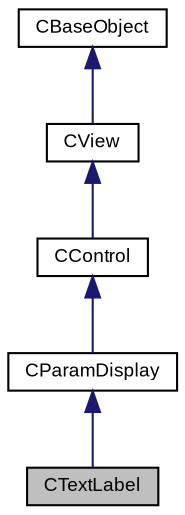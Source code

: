 digraph G
{
  bgcolor="transparent";
  edge [fontname="Arial",fontsize="9",labelfontname="Arial",labelfontsize="9"];
  node [fontname="Arial",fontsize="9",shape=record];
  Node1 [label="CTextLabel",height=0.2,width=0.4,color="black", fillcolor="grey75", style="filled" fontcolor="black"];
  Node2 -> Node1 [dir=back,color="midnightblue",fontsize="9",style="solid",fontname="Arial"];
  Node2 [label="CParamDisplay",height=0.2,width=0.4,color="black",URL="$class_c_param_display.html",tooltip="a parameter display"];
  Node3 -> Node2 [dir=back,color="midnightblue",fontsize="9",style="solid",fontname="Arial"];
  Node3 [label="CControl",height=0.2,width=0.4,color="black",URL="$class_c_control.html",tooltip="base class of all VSTGUI controls"];
  Node4 -> Node3 [dir=back,color="midnightblue",fontsize="9",style="solid",fontname="Arial"];
  Node4 [label="CView",height=0.2,width=0.4,color="black",URL="$class_c_view.html",tooltip="Base Class of all view objects."];
  Node5 -> Node4 [dir=back,color="midnightblue",fontsize="9",style="solid",fontname="Arial"];
  Node5 [label="CBaseObject",height=0.2,width=0.4,color="black",URL="$class_c_base_object.html",tooltip="Base Object with reference counter."];
}
